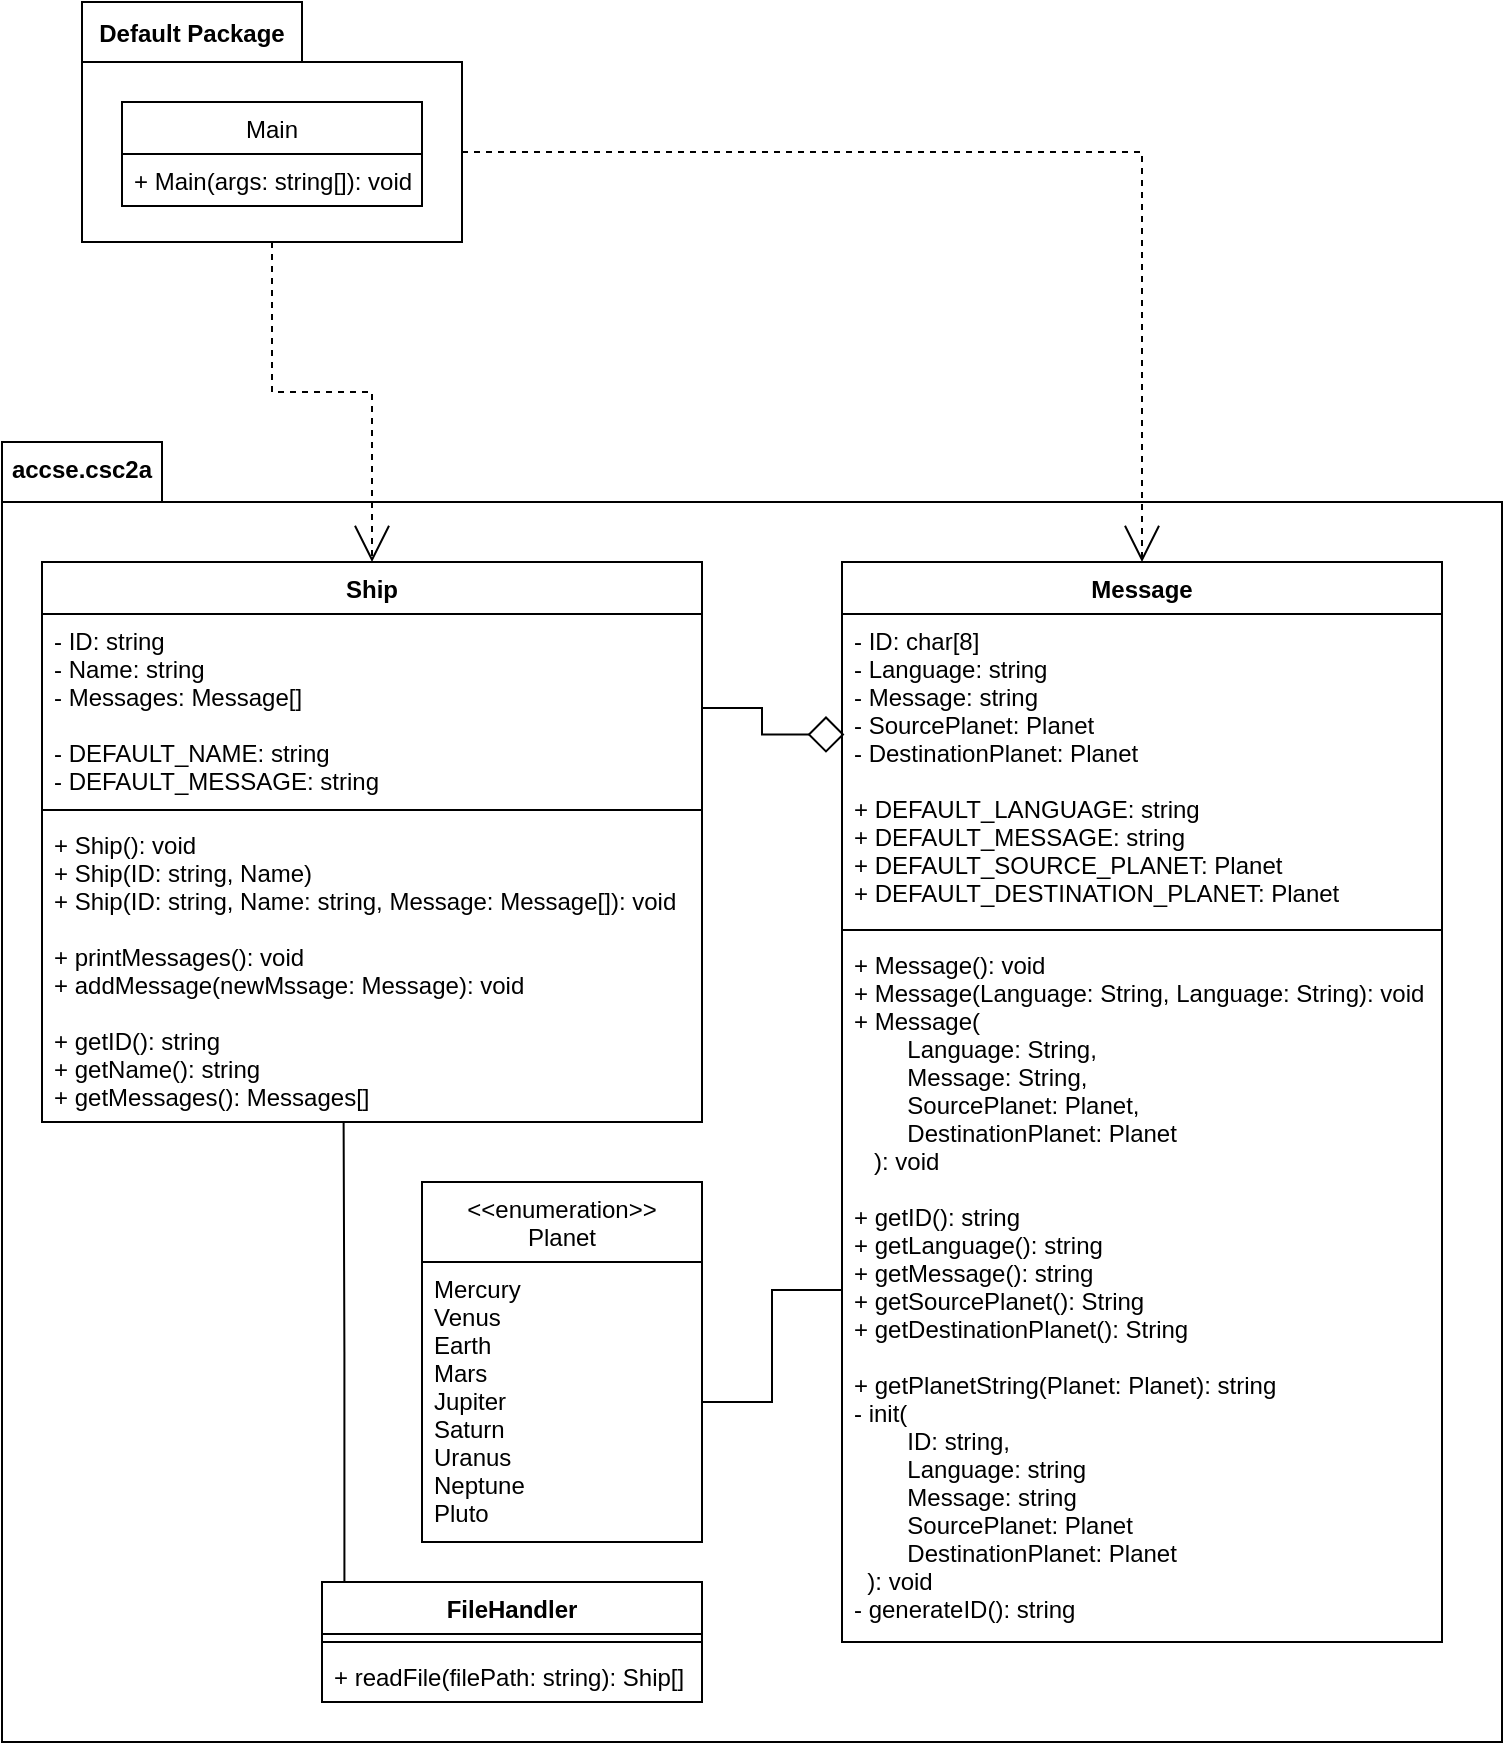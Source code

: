 <mxfile version="17.2.4" type="device"><diagram id="I7ln8QFvQoFqywVXTDl-" name="Page-1"><mxGraphModel dx="1730" dy="1068" grid="1" gridSize="10" guides="1" tooltips="1" connect="1" arrows="1" fold="1" page="1" pageScale="1" pageWidth="850" pageHeight="1100" math="0" shadow="0"><root><mxCell id="0"/><mxCell id="1" parent="0"/><mxCell id="g2fUfpvkOD9KhjDh-sg5-14" value="" style="shape=folder;fontStyle=1;spacingTop=10;tabWidth=80;tabHeight=30;tabPosition=left;html=1;" parent="1" vertex="1"><mxGeometry x="50" y="260" width="750" height="650" as="geometry"/></mxCell><mxCell id="g2fUfpvkOD9KhjDh-sg5-1" value="Ship" style="swimlane;fontStyle=1;align=center;verticalAlign=top;childLayout=stackLayout;horizontal=1;startSize=26;horizontalStack=0;resizeParent=1;resizeParentMax=0;resizeLast=0;collapsible=1;marginBottom=0;" parent="1" vertex="1"><mxGeometry x="70" y="320" width="330" height="280" as="geometry"/></mxCell><mxCell id="g2fUfpvkOD9KhjDh-sg5-2" value="- ID: string&#10;- Name: string&#10;- Messages: Message[]&#10;&#10;- DEFAULT_NAME: string&#10;- DEFAULT_MESSAGE: string" style="text;strokeColor=none;fillColor=none;align=left;verticalAlign=top;spacingLeft=4;spacingRight=4;overflow=hidden;rotatable=0;points=[[0,0.5],[1,0.5]];portConstraint=eastwest;" parent="g2fUfpvkOD9KhjDh-sg5-1" vertex="1"><mxGeometry y="26" width="330" height="94" as="geometry"/></mxCell><mxCell id="g2fUfpvkOD9KhjDh-sg5-3" value="" style="line;strokeWidth=1;fillColor=none;align=left;verticalAlign=middle;spacingTop=-1;spacingLeft=3;spacingRight=3;rotatable=0;labelPosition=right;points=[];portConstraint=eastwest;" parent="g2fUfpvkOD9KhjDh-sg5-1" vertex="1"><mxGeometry y="120" width="330" height="8" as="geometry"/></mxCell><mxCell id="g2fUfpvkOD9KhjDh-sg5-4" value="+ Ship(): void&#10;+ Ship(ID: string, Name)&#10;+ Ship(ID: string, Name: string, Message: Message[]): void&#10;&#10;+ printMessages(): void&#10;+ addMessage(newMssage: Message): void&#10;&#10;+ getID(): string&#10;+ getName(): string&#10;+ getMessages(): Messages[]" style="text;strokeColor=none;fillColor=none;align=left;verticalAlign=top;spacingLeft=4;spacingRight=4;overflow=hidden;rotatable=0;points=[[0,0.5],[1,0.5]];portConstraint=eastwest;" parent="g2fUfpvkOD9KhjDh-sg5-1" vertex="1"><mxGeometry y="128" width="330" height="152" as="geometry"/></mxCell><mxCell id="g2fUfpvkOD9KhjDh-sg5-15" value="accse.csc2a" style="text;align=center;fontStyle=1;verticalAlign=middle;spacingLeft=3;spacingRight=3;strokeColor=none;rotatable=0;points=[[0,0.5],[1,0.5]];portConstraint=eastwest;" parent="1" vertex="1"><mxGeometry x="50" y="260" width="80" height="26" as="geometry"/></mxCell><mxCell id="g2fUfpvkOD9KhjDh-sg5-21" value="Message" style="swimlane;fontStyle=1;align=center;verticalAlign=top;childLayout=stackLayout;horizontal=1;startSize=26;horizontalStack=0;resizeParent=1;resizeParentMax=0;resizeLast=0;collapsible=1;marginBottom=0;" parent="1" vertex="1"><mxGeometry x="470" y="320" width="300" height="540" as="geometry"/></mxCell><mxCell id="g2fUfpvkOD9KhjDh-sg5-22" value="- ID: char[8]&#10;- Language: string&#10;- Message: string&#10;- SourcePlanet: Planet&#10;- DestinationPlanet: Planet&#10; &#10;+ DEFAULT_LANGUAGE: string&#10;+ DEFAULT_MESSAGE: string&#10;+ DEFAULT_SOURCE_PLANET: Planet&#10;+ DEFAULT_DESTINATION_PLANET: Planet" style="text;strokeColor=none;fillColor=none;align=left;verticalAlign=top;spacingLeft=4;spacingRight=4;overflow=hidden;rotatable=0;points=[[0,0.5],[1,0.5]];portConstraint=eastwest;" parent="g2fUfpvkOD9KhjDh-sg5-21" vertex="1"><mxGeometry y="26" width="300" height="154" as="geometry"/></mxCell><mxCell id="g2fUfpvkOD9KhjDh-sg5-23" value="" style="line;strokeWidth=1;fillColor=none;align=left;verticalAlign=middle;spacingTop=-1;spacingLeft=3;spacingRight=3;rotatable=0;labelPosition=right;points=[];portConstraint=eastwest;" parent="g2fUfpvkOD9KhjDh-sg5-21" vertex="1"><mxGeometry y="180" width="300" height="8" as="geometry"/></mxCell><mxCell id="g2fUfpvkOD9KhjDh-sg5-24" value="+ Message(): void&#10;+ Message(Language: String, Language: String): void&#10;+ Message(&#10;        Language: String, &#10;        Message: String,&#10;        SourcePlanet: Planet,&#10;        DestinationPlanet: Planet&#10;   ): void&#10;&#10;+ getID(): string&#10;+ getLanguage(): string&#10;+ getMessage(): string&#10;+ getSourcePlanet(): String&#10;+ getDestinationPlanet(): String&#10;&#10;+ getPlanetString(Planet: Planet): string&#10;- init(&#10;        ID: string,&#10;        Language: string&#10;        Message: string&#10;        SourcePlanet: Planet&#10;        DestinationPlanet: Planet&#10;  ): void&#10;- generateID(): string&#10;&#10;" style="text;strokeColor=none;fillColor=none;align=left;verticalAlign=top;spacingLeft=4;spacingRight=4;overflow=hidden;rotatable=0;points=[[0,0.5],[1,0.5]];portConstraint=eastwest;" parent="g2fUfpvkOD9KhjDh-sg5-21" vertex="1"><mxGeometry y="188" width="300" height="352" as="geometry"/></mxCell><mxCell id="g2fUfpvkOD9KhjDh-sg5-25" value="&lt;&lt;enumeration&gt;&gt;&#10;Planet" style="swimlane;fontStyle=0;childLayout=stackLayout;horizontal=1;startSize=40;fillColor=none;horizontalStack=0;resizeParent=1;resizeParentMax=0;resizeLast=0;collapsible=1;marginBottom=0;" parent="1" vertex="1"><mxGeometry x="260" y="630" width="140" height="180" as="geometry"/></mxCell><mxCell id="g2fUfpvkOD9KhjDh-sg5-26" value="Mercury&#10;Venus&#10;Earth&#10;Mars&#10;Jupiter&#10;Saturn&#10;Uranus&#10;Neptune&#10;Pluto" style="text;strokeColor=none;fillColor=none;align=left;verticalAlign=top;spacingLeft=4;spacingRight=4;overflow=hidden;rotatable=0;points=[[0,0.5],[1,0.5]];portConstraint=eastwest;" parent="g2fUfpvkOD9KhjDh-sg5-25" vertex="1"><mxGeometry y="40" width="140" height="140" as="geometry"/></mxCell><mxCell id="g2fUfpvkOD9KhjDh-sg5-31" style="edgeStyle=orthogonalEdgeStyle;rounded=0;orthogonalLoop=1;jettySize=auto;html=1;exitX=1;exitY=0.5;exitDx=0;exitDy=0;entryX=0.004;entryY=0.391;entryDx=0;entryDy=0;entryPerimeter=0;endArrow=diamond;endFill=0;endSize=16;" parent="1" source="g2fUfpvkOD9KhjDh-sg5-2" target="g2fUfpvkOD9KhjDh-sg5-22" edge="1"><mxGeometry relative="1" as="geometry"/></mxCell><mxCell id="g2fUfpvkOD9KhjDh-sg5-45" style="edgeStyle=orthogonalEdgeStyle;rounded=0;orthogonalLoop=1;jettySize=auto;html=1;exitX=0.5;exitY=1;exitDx=0;exitDy=0;exitPerimeter=0;entryX=0.5;entryY=0;entryDx=0;entryDy=0;endArrow=open;endFill=0;endSize=16;strokeWidth=1;dashed=1;" parent="1" source="g2fUfpvkOD9KhjDh-sg5-37" target="g2fUfpvkOD9KhjDh-sg5-1" edge="1"><mxGeometry relative="1" as="geometry"/></mxCell><mxCell id="g2fUfpvkOD9KhjDh-sg5-46" style="edgeStyle=orthogonalEdgeStyle;rounded=0;orthogonalLoop=1;jettySize=auto;html=1;exitX=0;exitY=0;exitDx=190;exitDy=75;exitPerimeter=0;entryX=0.5;entryY=0;entryDx=0;entryDy=0;endArrow=open;endFill=0;endSize=16;strokeWidth=1;dashed=1;" parent="1" source="g2fUfpvkOD9KhjDh-sg5-37" target="g2fUfpvkOD9KhjDh-sg5-21" edge="1"><mxGeometry relative="1" as="geometry"/></mxCell><mxCell id="g2fUfpvkOD9KhjDh-sg5-37" value="" style="shape=folder;fontStyle=1;spacingTop=10;tabWidth=110;tabHeight=30;tabPosition=left;html=1;" parent="1" vertex="1"><mxGeometry x="90" y="40" width="190" height="120" as="geometry"/></mxCell><mxCell id="g2fUfpvkOD9KhjDh-sg5-38" value="Default Package" style="text;align=center;fontStyle=1;verticalAlign=middle;spacingLeft=3;spacingRight=3;strokeColor=none;rotatable=0;points=[[0,0.5],[1,0.5]];portConstraint=eastwest;" parent="1" vertex="1"><mxGeometry x="90" y="40" width="110" height="30" as="geometry"/></mxCell><mxCell id="g2fUfpvkOD9KhjDh-sg5-40" style="edgeStyle=orthogonalEdgeStyle;rounded=0;orthogonalLoop=1;jettySize=auto;html=1;exitX=1;exitY=0.5;exitDx=0;exitDy=0;endArrow=none;endFill=0;endSize=16;strokeWidth=1;" parent="1" source="g2fUfpvkOD9KhjDh-sg5-26" target="g2fUfpvkOD9KhjDh-sg5-24" edge="1"><mxGeometry relative="1" as="geometry"/></mxCell><mxCell id="g2fUfpvkOD9KhjDh-sg5-41" value="Main" style="swimlane;fontStyle=0;childLayout=stackLayout;horizontal=1;startSize=26;fillColor=none;horizontalStack=0;resizeParent=1;resizeParentMax=0;resizeLast=0;collapsible=1;marginBottom=0;" parent="1" vertex="1"><mxGeometry x="110" y="90" width="150" height="52" as="geometry"/></mxCell><mxCell id="g2fUfpvkOD9KhjDh-sg5-42" value="+ Main(args: string[]): void" style="text;strokeColor=none;fillColor=none;align=left;verticalAlign=top;spacingLeft=4;spacingRight=4;overflow=hidden;rotatable=0;points=[[0,0.5],[1,0.5]];portConstraint=eastwest;" parent="g2fUfpvkOD9KhjDh-sg5-41" vertex="1"><mxGeometry y="26" width="150" height="26" as="geometry"/></mxCell><mxCell id="YEhF0x3Nm3BPVZEVrBuS-5" style="edgeStyle=orthogonalEdgeStyle;rounded=0;orthogonalLoop=1;jettySize=auto;html=1;exitX=0.059;exitY=-0.002;exitDx=0;exitDy=0;entryX=0.457;entryY=1.001;entryDx=0;entryDy=0;entryPerimeter=0;exitPerimeter=0;endArrow=none;endFill=0;" edge="1" parent="1" source="YEhF0x3Nm3BPVZEVrBuS-1" target="g2fUfpvkOD9KhjDh-sg5-4"><mxGeometry relative="1" as="geometry"/></mxCell><mxCell id="YEhF0x3Nm3BPVZEVrBuS-1" value="FileHandler" style="swimlane;fontStyle=1;align=center;verticalAlign=top;childLayout=stackLayout;horizontal=1;startSize=26;horizontalStack=0;resizeParent=1;resizeParentMax=0;resizeLast=0;collapsible=1;marginBottom=0;" vertex="1" parent="1"><mxGeometry x="210" y="830" width="190" height="60" as="geometry"/></mxCell><mxCell id="YEhF0x3Nm3BPVZEVrBuS-3" value="" style="line;strokeWidth=1;fillColor=none;align=left;verticalAlign=middle;spacingTop=-1;spacingLeft=3;spacingRight=3;rotatable=0;labelPosition=right;points=[];portConstraint=eastwest;" vertex="1" parent="YEhF0x3Nm3BPVZEVrBuS-1"><mxGeometry y="26" width="190" height="8" as="geometry"/></mxCell><mxCell id="YEhF0x3Nm3BPVZEVrBuS-4" value="+ readFile(filePath: string): Ship[]" style="text;strokeColor=none;fillColor=none;align=left;verticalAlign=top;spacingLeft=4;spacingRight=4;overflow=hidden;rotatable=0;points=[[0,0.5],[1,0.5]];portConstraint=eastwest;" vertex="1" parent="YEhF0x3Nm3BPVZEVrBuS-1"><mxGeometry y="34" width="190" height="26" as="geometry"/></mxCell></root></mxGraphModel></diagram></mxfile>